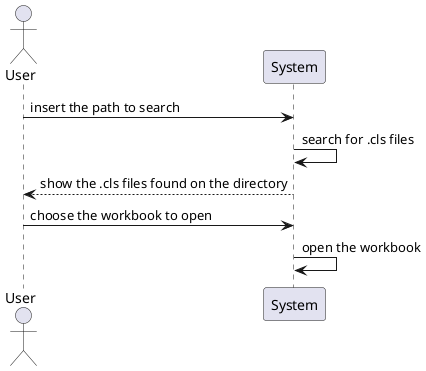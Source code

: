@startuml us02.1_ssd.png

actor User
participant "System"


User->System:insert the path to search
System->System:search for .cls files
User<--System:show the .cls files found on the directory
User->System:choose the workbook to open
System->System:open the workbook
@enduml